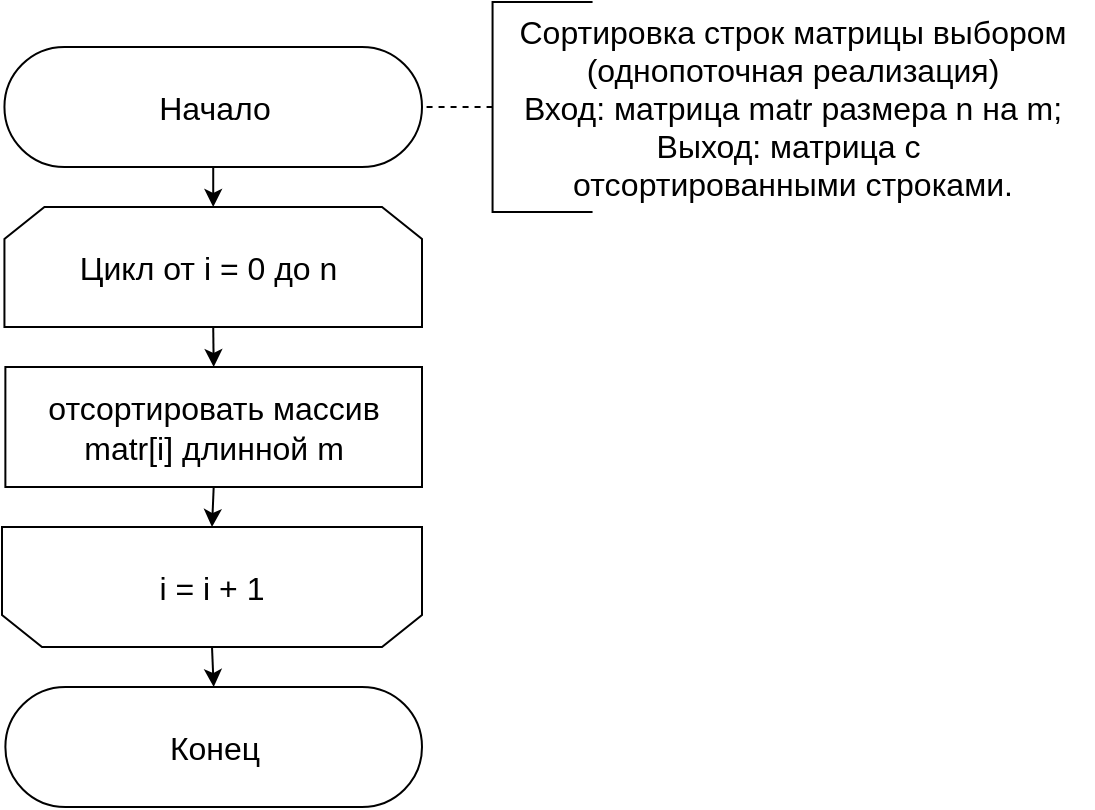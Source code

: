 <mxfile version="15.5.6" type="device" pages="3"><diagram id="1BZsGaYNGxzaJM48FV0Y" name="Page-1"><mxGraphModel dx="1538" dy="1090" grid="1" gridSize="10" guides="1" tooltips="1" connect="1" arrows="1" fold="1" page="1" pageScale="1" pageWidth="827" pageHeight="1169" math="0" shadow="0"><root><mxCell id="0"/><mxCell id="1" parent="0"/><mxCell id="XsMJbC20CVdfHy75tQVL-29" style="edgeStyle=orthogonalEdgeStyle;rounded=0;orthogonalLoop=1;jettySize=auto;html=1;exitX=0.5;exitY=0.5;exitDx=0;exitDy=30;exitPerimeter=0;entryX=0.5;entryY=0;entryDx=0;entryDy=0;" edge="1" parent="1" source="XsMJbC20CVdfHy75tQVL-2" target="XsMJbC20CVdfHy75tQVL-4"><mxGeometry relative="1" as="geometry"/></mxCell><mxCell id="XsMJbC20CVdfHy75tQVL-2" value="&lt;font style=&quot;font-size: 16px&quot;&gt;Начало&lt;/font&gt;" style="html=1;dashed=0;whitespace=wrap;shape=mxgraph.dfd.start" vertex="1" parent="1"><mxGeometry x="201.22" y="72.5" width="208.78" height="60" as="geometry"/></mxCell><mxCell id="XsMJbC20CVdfHy75tQVL-30" style="edgeStyle=orthogonalEdgeStyle;rounded=0;orthogonalLoop=1;jettySize=auto;html=1;exitX=0.5;exitY=1;exitDx=0;exitDy=0;entryX=0.5;entryY=0;entryDx=0;entryDy=0;" edge="1" parent="1" source="XsMJbC20CVdfHy75tQVL-4" target="XsMJbC20CVdfHy75tQVL-9"><mxGeometry relative="1" as="geometry"/></mxCell><mxCell id="XsMJbC20CVdfHy75tQVL-4" value="&lt;font style=&quot;font-size: 16px&quot;&gt;Цикл от i = 0 до n&amp;nbsp;&lt;/font&gt;" style="shape=loopLimit;whiteSpace=wrap;html=1;strokeWidth=1;" vertex="1" parent="1"><mxGeometry x="201.22" y="152.5" width="208.78" height="60" as="geometry"/></mxCell><mxCell id="XsMJbC20CVdfHy75tQVL-5" style="edgeStyle=orthogonalEdgeStyle;rounded=0;orthogonalLoop=1;jettySize=auto;html=1;exitX=0;exitY=0.5;exitDx=0;exitDy=0;exitPerimeter=0;entryX=1;entryY=0.5;entryDx=0;entryDy=0;entryPerimeter=0;dashed=1;endArrow=none;endFill=0;" edge="1" parent="1" source="XsMJbC20CVdfHy75tQVL-6" target="XsMJbC20CVdfHy75tQVL-2"><mxGeometry relative="1" as="geometry"/></mxCell><mxCell id="XsMJbC20CVdfHy75tQVL-6" value="" style="strokeWidth=1;html=1;shape=mxgraph.flowchart.annotation_1;align=left;pointerEvents=1;" vertex="1" parent="1"><mxGeometry x="445.28" y="50" width="50" height="105" as="geometry"/></mxCell><mxCell id="XsMJbC20CVdfHy75tQVL-7" value="&lt;div&gt;&lt;span style=&quot;font-size: 16px&quot;&gt;Сортировка строк матрицы выбором&lt;/span&gt;&lt;/div&gt;&lt;div&gt;&lt;span style=&quot;font-size: 16px&quot;&gt;(однопоточная реализация)&lt;/span&gt;&lt;/div&gt;&lt;font style=&quot;font-size: 16px&quot;&gt;&lt;div&gt;Вход: матрица matr размера n на m;&lt;/div&gt;&lt;div&gt;Выход: матрица с&amp;nbsp;&lt;/div&gt;&lt;div&gt;отсортированными строками.&lt;/div&gt;&lt;/font&gt;" style="text;html=1;align=center;verticalAlign=middle;resizable=0;points=[];autosize=1;strokeColor=none;fillColor=none;" vertex="1" parent="1"><mxGeometry x="445.28" y="62.5" width="300" height="80" as="geometry"/></mxCell><mxCell id="XsMJbC20CVdfHy75tQVL-31" style="edgeStyle=orthogonalEdgeStyle;rounded=0;orthogonalLoop=1;jettySize=auto;html=1;exitX=0.5;exitY=1;exitDx=0;exitDy=0;entryX=0.5;entryY=1;entryDx=0;entryDy=0;" edge="1" parent="1" source="XsMJbC20CVdfHy75tQVL-9" target="XsMJbC20CVdfHy75tQVL-27"><mxGeometry relative="1" as="geometry"/></mxCell><mxCell id="XsMJbC20CVdfHy75tQVL-9" value="&lt;font style=&quot;font-size: 16px&quot;&gt;отсортировать массив matr[i] длинной m&lt;br&gt;&lt;/font&gt;" style="rounded=0;whiteSpace=wrap;html=1;shadow=0;glass=0;sketch=0;strokeWidth=1;gradientColor=none;" vertex="1" parent="1"><mxGeometry x="201.69" y="232.5" width="208.31" height="60" as="geometry"/></mxCell><mxCell id="XsMJbC20CVdfHy75tQVL-32" style="edgeStyle=orthogonalEdgeStyle;rounded=0;orthogonalLoop=1;jettySize=auto;html=1;exitX=0.5;exitY=0;exitDx=0;exitDy=0;entryX=0.5;entryY=0.5;entryDx=0;entryDy=-30;entryPerimeter=0;" edge="1" parent="1" source="XsMJbC20CVdfHy75tQVL-27" target="XsMJbC20CVdfHy75tQVL-28"><mxGeometry relative="1" as="geometry"/></mxCell><mxCell id="XsMJbC20CVdfHy75tQVL-27" value="&lt;font style=&quot;font-size: 16px&quot;&gt;i = i + 1&lt;br&gt;&lt;/font&gt;" style="shape=loopLimit;whiteSpace=wrap;html=1;strokeWidth=1;direction=west;" vertex="1" parent="1"><mxGeometry x="200" y="312.5" width="210" height="60" as="geometry"/></mxCell><mxCell id="XsMJbC20CVdfHy75tQVL-28" value="&lt;font style=&quot;font-size: 16px&quot;&gt;Конец&lt;/font&gt;" style="html=1;dashed=0;whitespace=wrap;shape=mxgraph.dfd.start" vertex="1" parent="1"><mxGeometry x="201.69" y="392.5" width="208.31" height="60" as="geometry"/></mxCell></root></mxGraphModel></diagram><diagram id="c9NAMCnvsyoS6Fkl-BE1" name="Page-2"><mxGraphModel dx="1099" dy="779" grid="1" gridSize="10" guides="1" tooltips="1" connect="1" arrows="1" fold="1" page="1" pageScale="1" pageWidth="827" pageHeight="1169" math="0" shadow="0"><root><mxCell id="_izoKJ5eNKLNJLm2Ww2N-0"/><mxCell id="_izoKJ5eNKLNJLm2Ww2N-1" parent="_izoKJ5eNKLNJLm2Ww2N-0"/><mxCell id="_izoKJ5eNKLNJLm2Ww2N-2" style="edgeStyle=orthogonalEdgeStyle;rounded=0;orthogonalLoop=1;jettySize=auto;html=1;exitX=0.5;exitY=0.5;exitDx=0;exitDy=30;exitPerimeter=0;entryX=0.5;entryY=0;entryDx=0;entryDy=0;" edge="1" parent="_izoKJ5eNKLNJLm2Ww2N-1" source="_izoKJ5eNKLNJLm2Ww2N-3" target="_izoKJ5eNKLNJLm2Ww2N-5"><mxGeometry relative="1" as="geometry"/></mxCell><mxCell id="_izoKJ5eNKLNJLm2Ww2N-3" value="&lt;font style=&quot;font-size: 16px&quot;&gt;Начало&lt;/font&gt;" style="html=1;dashed=0;whitespace=wrap;shape=mxgraph.dfd.start" vertex="1" parent="_izoKJ5eNKLNJLm2Ww2N-1"><mxGeometry x="205.94" y="50" width="188.5" height="60" as="geometry"/></mxCell><mxCell id="_izoKJ5eNKLNJLm2Ww2N-4" style="edgeStyle=orthogonalEdgeStyle;rounded=0;orthogonalLoop=1;jettySize=auto;html=1;exitX=0.5;exitY=1;exitDx=0;exitDy=0;entryX=0.5;entryY=0;entryDx=0;entryDy=0;" edge="1" parent="_izoKJ5eNKLNJLm2Ww2N-1" source="_izoKJ5eNKLNJLm2Ww2N-5" target="_izoKJ5eNKLNJLm2Ww2N-10"><mxGeometry relative="1" as="geometry"><mxPoint x="300.19" y="250" as="targetPoint"/></mxGeometry></mxCell><mxCell id="_izoKJ5eNKLNJLm2Ww2N-5" value="&lt;font style=&quot;font-size: 16px&quot;&gt;Цикл от i = 0 до n - 1&lt;/font&gt;" style="shape=loopLimit;whiteSpace=wrap;html=1;strokeWidth=1;" vertex="1" parent="_izoKJ5eNKLNJLm2Ww2N-1"><mxGeometry x="204.72" y="150" width="190.94" height="60" as="geometry"/></mxCell><mxCell id="_izoKJ5eNKLNJLm2Ww2N-6" style="edgeStyle=orthogonalEdgeStyle;rounded=0;orthogonalLoop=1;jettySize=auto;html=1;exitX=0;exitY=0.5;exitDx=0;exitDy=0;exitPerimeter=0;entryX=1;entryY=0.5;entryDx=0;entryDy=0;entryPerimeter=0;dashed=1;endArrow=none;endFill=0;" edge="1" parent="_izoKJ5eNKLNJLm2Ww2N-1" source="_izoKJ5eNKLNJLm2Ww2N-7" target="_izoKJ5eNKLNJLm2Ww2N-3"><mxGeometry relative="1" as="geometry"/></mxCell><mxCell id="_izoKJ5eNKLNJLm2Ww2N-7" value="" style="strokeWidth=1;html=1;shape=mxgraph.flowchart.annotation_1;align=left;pointerEvents=1;" vertex="1" parent="_izoKJ5eNKLNJLm2Ww2N-1"><mxGeometry x="450" y="35" width="50" height="90" as="geometry"/></mxCell><mxCell id="_izoKJ5eNKLNJLm2Ww2N-8" value="&lt;div&gt;&lt;span style=&quot;font-size: 16px&quot;&gt;Сортировка выбором&lt;/span&gt;&lt;/div&gt;&lt;font style=&quot;font-size: 16px&quot;&gt;&lt;div&gt;Вход: массив arr размера n&lt;/div&gt;&lt;div&gt;Выход: отсортированный массив&lt;/div&gt;&lt;/font&gt;" style="text;html=1;align=center;verticalAlign=middle;resizable=0;points=[];autosize=1;strokeColor=none;fillColor=none;" vertex="1" parent="_izoKJ5eNKLNJLm2Ww2N-1"><mxGeometry x="450" y="50" width="270" height="50" as="geometry"/></mxCell><mxCell id="_izoKJ5eNKLNJLm2Ww2N-9" style="edgeStyle=orthogonalEdgeStyle;rounded=0;orthogonalLoop=1;jettySize=auto;html=1;exitX=0.5;exitY=1;exitDx=0;exitDy=0;entryX=0.5;entryY=0;entryDx=0;entryDy=0;" edge="1" parent="_izoKJ5eNKLNJLm2Ww2N-1" source="_izoKJ5eNKLNJLm2Ww2N-10" target="_izoKJ5eNKLNJLm2Ww2N-12"><mxGeometry relative="1" as="geometry"/></mxCell><mxCell id="_izoKJ5eNKLNJLm2Ww2N-10" value="&lt;font style=&quot;font-size: 16px&quot;&gt;min_j = i&lt;br&gt;&lt;/font&gt;" style="rounded=0;whiteSpace=wrap;html=1;shadow=0;glass=0;sketch=0;strokeWidth=1;gradientColor=none;" vertex="1" parent="_izoKJ5eNKLNJLm2Ww2N-1"><mxGeometry x="204.44" y="240" width="190" height="60" as="geometry"/></mxCell><mxCell id="_izoKJ5eNKLNJLm2Ww2N-11" style="edgeStyle=orthogonalEdgeStyle;rounded=0;orthogonalLoop=1;jettySize=auto;html=1;exitX=0.5;exitY=1;exitDx=0;exitDy=0;entryX=0.5;entryY=0;entryDx=0;entryDy=0;entryPerimeter=0;" edge="1" parent="_izoKJ5eNKLNJLm2Ww2N-1" source="_izoKJ5eNKLNJLm2Ww2N-12" target="_izoKJ5eNKLNJLm2Ww2N-15"><mxGeometry relative="1" as="geometry"/></mxCell><mxCell id="_izoKJ5eNKLNJLm2Ww2N-12" value="&lt;font style=&quot;font-size: 16px&quot;&gt;Цикл от j = i + 1 до n&lt;br&gt;&lt;/font&gt;" style="shape=loopLimit;whiteSpace=wrap;html=1;strokeWidth=1;" vertex="1" parent="_izoKJ5eNKLNJLm2Ww2N-1"><mxGeometry x="204.72" y="330" width="190.94" height="60" as="geometry"/></mxCell><mxCell id="_izoKJ5eNKLNJLm2Ww2N-13" style="edgeStyle=orthogonalEdgeStyle;rounded=0;orthogonalLoop=1;jettySize=auto;html=1;exitX=0.5;exitY=1;exitDx=0;exitDy=0;exitPerimeter=0;entryX=0.5;entryY=0;entryDx=0;entryDy=0;" edge="1" parent="_izoKJ5eNKLNJLm2Ww2N-1" source="_izoKJ5eNKLNJLm2Ww2N-15" target="_izoKJ5eNKLNJLm2Ww2N-17"><mxGeometry relative="1" as="geometry"/></mxCell><mxCell id="_izoKJ5eNKLNJLm2Ww2N-14" style="edgeStyle=orthogonalEdgeStyle;rounded=0;orthogonalLoop=1;jettySize=auto;html=1;exitX=1;exitY=0.5;exitDx=0;exitDy=0;exitPerimeter=0;endArrow=none;endFill=0;" edge="1" parent="_izoKJ5eNKLNJLm2Ww2N-1" source="_izoKJ5eNKLNJLm2Ww2N-15"><mxGeometry relative="1" as="geometry"><mxPoint x="300" y="620" as="targetPoint"/><Array as="points"><mxPoint x="440" y="460"/><mxPoint x="440" y="620"/></Array></mxGeometry></mxCell><mxCell id="_izoKJ5eNKLNJLm2Ww2N-15" value="&lt;font style=&quot;font-size: 16px&quot;&gt;arr[j] &amp;lt; arr[min_j]&lt;/font&gt;" style="strokeWidth=1;html=1;shape=mxgraph.flowchart.decision;whiteSpace=wrap;rounded=1;shadow=0;glass=0;sketch=0;gradientColor=none;" vertex="1" parent="_izoKJ5eNKLNJLm2Ww2N-1"><mxGeometry x="180" y="420" width="240" height="80" as="geometry"/></mxCell><mxCell id="_izoKJ5eNKLNJLm2Ww2N-16" style="edgeStyle=orthogonalEdgeStyle;rounded=0;orthogonalLoop=1;jettySize=auto;html=1;exitX=0.5;exitY=1;exitDx=0;exitDy=0;" edge="1" parent="_izoKJ5eNKLNJLm2Ww2N-1" source="_izoKJ5eNKLNJLm2Ww2N-17" target="_izoKJ5eNKLNJLm2Ww2N-20"><mxGeometry relative="1" as="geometry"/></mxCell><mxCell id="_izoKJ5eNKLNJLm2Ww2N-17" value="&lt;font style=&quot;font-size: 16px&quot;&gt;min_j = j&lt;br&gt;&lt;/font&gt;" style="rounded=0;whiteSpace=wrap;html=1;shadow=0;glass=0;sketch=0;strokeWidth=1;gradientColor=none;" vertex="1" parent="_izoKJ5eNKLNJLm2Ww2N-1"><mxGeometry x="204.44" y="540" width="190" height="60" as="geometry"/></mxCell><mxCell id="_izoKJ5eNKLNJLm2Ww2N-18" value="&lt;font style=&quot;font-size: 16px&quot;&gt;Да&lt;/font&gt;" style="text;html=1;align=center;verticalAlign=middle;resizable=0;points=[];autosize=1;strokeColor=none;fillColor=none;" vertex="1" parent="_izoKJ5eNKLNJLm2Ww2N-1"><mxGeometry x="305.94" y="510" width="40" height="20" as="geometry"/></mxCell><mxCell id="_izoKJ5eNKLNJLm2Ww2N-19" style="edgeStyle=orthogonalEdgeStyle;rounded=0;orthogonalLoop=1;jettySize=auto;html=1;exitX=0.5;exitY=0;exitDx=0;exitDy=0;entryX=0.5;entryY=0;entryDx=0;entryDy=0;entryPerimeter=0;endArrow=classic;endFill=1;" edge="1" parent="_izoKJ5eNKLNJLm2Ww2N-1" source="_izoKJ5eNKLNJLm2Ww2N-20" target="_izoKJ5eNKLNJLm2Ww2N-23"><mxGeometry relative="1" as="geometry"/></mxCell><mxCell id="_izoKJ5eNKLNJLm2Ww2N-20" value="&lt;font style=&quot;font-size: 16px&quot;&gt;j = j + 1&lt;br&gt;&lt;/font&gt;" style="shape=loopLimit;whiteSpace=wrap;html=1;strokeWidth=1;direction=west;" vertex="1" parent="_izoKJ5eNKLNJLm2Ww2N-1"><mxGeometry x="203.5" y="650" width="190.94" height="60" as="geometry"/></mxCell><mxCell id="_izoKJ5eNKLNJLm2Ww2N-21" style="edgeStyle=orthogonalEdgeStyle;rounded=0;orthogonalLoop=1;jettySize=auto;html=1;exitX=0.5;exitY=1;exitDx=0;exitDy=0;exitPerimeter=0;entryX=0.5;entryY=0;entryDx=0;entryDy=0;" edge="1" parent="_izoKJ5eNKLNJLm2Ww2N-1" source="_izoKJ5eNKLNJLm2Ww2N-23" target="_izoKJ5eNKLNJLm2Ww2N-25"><mxGeometry relative="1" as="geometry"/></mxCell><mxCell id="_izoKJ5eNKLNJLm2Ww2N-22" style="edgeStyle=orthogonalEdgeStyle;rounded=0;orthogonalLoop=1;jettySize=auto;html=1;exitX=1;exitY=0.5;exitDx=0;exitDy=0;exitPerimeter=0;endArrow=none;endFill=0;" edge="1" parent="_izoKJ5eNKLNJLm2Ww2N-1" source="_izoKJ5eNKLNJLm2Ww2N-23"><mxGeometry relative="1" as="geometry"><mxPoint x="300" y="930" as="targetPoint"/><Array as="points"><mxPoint x="440" y="770"/><mxPoint x="440" y="930"/></Array></mxGeometry></mxCell><mxCell id="_izoKJ5eNKLNJLm2Ww2N-23" value="&lt;font style=&quot;font-size: 16px&quot;&gt;min_j != i&lt;/font&gt;" style="strokeWidth=1;html=1;shape=mxgraph.flowchart.decision;whiteSpace=wrap;rounded=1;shadow=0;glass=0;sketch=0;gradientColor=none;" vertex="1" parent="_izoKJ5eNKLNJLm2Ww2N-1"><mxGeometry x="180" y="730" width="240" height="80" as="geometry"/></mxCell><mxCell id="_izoKJ5eNKLNJLm2Ww2N-24" style="edgeStyle=orthogonalEdgeStyle;rounded=0;orthogonalLoop=1;jettySize=auto;html=1;exitX=0.5;exitY=1;exitDx=0;exitDy=0;" edge="1" parent="_izoKJ5eNKLNJLm2Ww2N-1" source="_izoKJ5eNKLNJLm2Ww2N-25" target="_izoKJ5eNKLNJLm2Ww2N-28"><mxGeometry relative="1" as="geometry"/></mxCell><mxCell id="_izoKJ5eNKLNJLm2Ww2N-25" value="&lt;font style=&quot;font-size: 16px&quot;&gt;Обмен местами&lt;br&gt;arr[i] и arr[min_j]&lt;br&gt;&lt;/font&gt;" style="rounded=0;whiteSpace=wrap;html=1;shadow=0;glass=0;sketch=0;strokeWidth=1;gradientColor=none;" vertex="1" parent="_izoKJ5eNKLNJLm2Ww2N-1"><mxGeometry x="204.44" y="850" width="190" height="60" as="geometry"/></mxCell><mxCell id="_izoKJ5eNKLNJLm2Ww2N-26" value="&lt;font style=&quot;font-size: 16px&quot;&gt;Да&lt;/font&gt;" style="text;html=1;align=center;verticalAlign=middle;resizable=0;points=[];autosize=1;strokeColor=none;fillColor=none;" vertex="1" parent="_izoKJ5eNKLNJLm2Ww2N-1"><mxGeometry x="305.94" y="820" width="40" height="20" as="geometry"/></mxCell><mxCell id="_izoKJ5eNKLNJLm2Ww2N-27" style="edgeStyle=orthogonalEdgeStyle;rounded=0;orthogonalLoop=1;jettySize=auto;html=1;exitX=0.5;exitY=0;exitDx=0;exitDy=0;entryX=0.5;entryY=0.5;entryDx=0;entryDy=-30.0;entryPerimeter=0;endArrow=classic;endFill=1;" edge="1" parent="_izoKJ5eNKLNJLm2Ww2N-1" source="_izoKJ5eNKLNJLm2Ww2N-28" target="_izoKJ5eNKLNJLm2Ww2N-29"><mxGeometry relative="1" as="geometry"/></mxCell><mxCell id="_izoKJ5eNKLNJLm2Ww2N-28" value="&lt;font style=&quot;font-size: 16px&quot;&gt;i = i + 1&lt;br&gt;&lt;/font&gt;" style="shape=loopLimit;whiteSpace=wrap;html=1;strokeWidth=1;direction=west;" vertex="1" parent="_izoKJ5eNKLNJLm2Ww2N-1"><mxGeometry x="203.5" y="960" width="190.94" height="60" as="geometry"/></mxCell><mxCell id="_izoKJ5eNKLNJLm2Ww2N-29" value="&lt;font style=&quot;font-size: 16px&quot;&gt;Конец&lt;/font&gt;" style="html=1;dashed=0;whitespace=wrap;shape=mxgraph.dfd.start" vertex="1" parent="_izoKJ5eNKLNJLm2Ww2N-1"><mxGeometry x="204.72" y="1050" width="188.5" height="60" as="geometry"/></mxCell></root></mxGraphModel></diagram><diagram id="OwIhJ3Mje3O2S4OUDpp_" name="Page-3"><mxGraphModel dx="1538" dy="1090" grid="1" gridSize="10" guides="1" tooltips="1" connect="1" arrows="1" fold="1" page="1" pageScale="1" pageWidth="827" pageHeight="1169" math="0" shadow="0"><root><mxCell id="qNDCOLac8oqvWd_N7nMp-0"/><mxCell id="qNDCOLac8oqvWd_N7nMp-1" parent="qNDCOLac8oqvWd_N7nMp-0"/><mxCell id="G0FhQpAskH0fnxHV085T-0" style="edgeStyle=orthogonalEdgeStyle;rounded=0;orthogonalLoop=1;jettySize=auto;html=1;exitX=0.5;exitY=0.5;exitDx=0;exitDy=30;exitPerimeter=0;entryX=0.5;entryY=0;entryDx=0;entryDy=0;" edge="1" parent="qNDCOLac8oqvWd_N7nMp-1" source="G0FhQpAskH0fnxHV085T-1" target="G0FhQpAskH0fnxHV085T-13"><mxGeometry relative="1" as="geometry"/></mxCell><mxCell id="G0FhQpAskH0fnxHV085T-1" value="&lt;font style=&quot;font-size: 16px&quot;&gt;Начало&lt;/font&gt;" style="html=1;dashed=0;whitespace=wrap;shape=mxgraph.dfd.start" vertex="1" parent="qNDCOLac8oqvWd_N7nMp-1"><mxGeometry x="23.3" y="42.5" width="208.78" height="60" as="geometry"/></mxCell><mxCell id="G0FhQpAskH0fnxHV085T-2" style="edgeStyle=orthogonalEdgeStyle;rounded=0;orthogonalLoop=1;jettySize=auto;html=1;exitX=0.5;exitY=1;exitDx=0;exitDy=0;entryX=0.5;entryY=0;entryDx=0;entryDy=0;" edge="1" parent="qNDCOLac8oqvWd_N7nMp-1" source="G0FhQpAskH0fnxHV085T-3" target="G0FhQpAskH0fnxHV085T-8"><mxGeometry relative="1" as="geometry"/></mxCell><mxCell id="G0FhQpAskH0fnxHV085T-3" value="&lt;span style=&quot;font-size: 16px&quot;&gt;Цикл от i = 0 до&amp;nbsp;threads_count &amp;nbsp;&lt;/span&gt;" style="shape=loopLimit;whiteSpace=wrap;html=1;strokeWidth=1;" vertex="1" parent="qNDCOLac8oqvWd_N7nMp-1"><mxGeometry x="21.22" y="460" width="210.86" height="60" as="geometry"/></mxCell><mxCell id="G0FhQpAskH0fnxHV085T-4" style="edgeStyle=orthogonalEdgeStyle;rounded=0;orthogonalLoop=1;jettySize=auto;html=1;exitX=0;exitY=0.5;exitDx=0;exitDy=0;exitPerimeter=0;entryX=1;entryY=0.5;entryDx=0;entryDy=0;entryPerimeter=0;dashed=1;endArrow=none;endFill=0;" edge="1" parent="qNDCOLac8oqvWd_N7nMp-1" source="G0FhQpAskH0fnxHV085T-5" target="G0FhQpAskH0fnxHV085T-1"><mxGeometry relative="1" as="geometry"/></mxCell><mxCell id="G0FhQpAskH0fnxHV085T-5" value="" style="strokeWidth=1;html=1;shape=mxgraph.flowchart.annotation_1;align=left;pointerEvents=1;" vertex="1" parent="qNDCOLac8oqvWd_N7nMp-1"><mxGeometry x="267.36" y="20" width="50" height="105" as="geometry"/></mxCell><mxCell id="G0FhQpAskH0fnxHV085T-6" value="&lt;div&gt;&lt;span style=&quot;font-size: 16px&quot;&gt;Сортировка строк матрицы выбором&lt;/span&gt;&lt;/div&gt;&lt;div&gt;&lt;span style=&quot;font-size: 16px&quot;&gt;(многопоточная реализация)&lt;/span&gt;&lt;/div&gt;&lt;font style=&quot;font-size: 16px&quot;&gt;&lt;div&gt;Вход: матрица matr размера n на m;&lt;/div&gt;&lt;div&gt;Выход: матрица с&amp;nbsp;&lt;/div&gt;&lt;div&gt;отсортированными строками.&lt;/div&gt;&lt;/font&gt;" style="text;html=1;align=center;verticalAlign=middle;resizable=0;points=[];autosize=1;strokeColor=none;fillColor=none;" vertex="1" parent="qNDCOLac8oqvWd_N7nMp-1"><mxGeometry x="267.36" y="32.5" width="300" height="80" as="geometry"/></mxCell><mxCell id="G0FhQpAskH0fnxHV085T-7" style="edgeStyle=orthogonalEdgeStyle;rounded=0;orthogonalLoop=1;jettySize=auto;html=1;exitX=0.5;exitY=1;exitDx=0;exitDy=0;entryX=0.5;entryY=1;entryDx=0;entryDy=0;" edge="1" parent="qNDCOLac8oqvWd_N7nMp-1" source="G0FhQpAskH0fnxHV085T-8" target="G0FhQpAskH0fnxHV085T-10"><mxGeometry relative="1" as="geometry"/></mxCell><mxCell id="G0FhQpAskH0fnxHV085T-8" value="&lt;font style=&quot;font-size: 16px&quot;&gt;Начать выполнение выделенной задачи потоком&amp;nbsp;threads[i]&amp;nbsp;&lt;br&gt;&lt;/font&gt;" style="rounded=0;whiteSpace=wrap;html=1;shadow=0;glass=0;sketch=0;strokeWidth=1;gradientColor=none;" vertex="1" parent="qNDCOLac8oqvWd_N7nMp-1"><mxGeometry x="20.0" y="540" width="210.39" height="60" as="geometry"/></mxCell><mxCell id="G0FhQpAskH0fnxHV085T-9" style="edgeStyle=orthogonalEdgeStyle;rounded=0;orthogonalLoop=1;jettySize=auto;html=1;exitX=0.5;exitY=0;exitDx=0;exitDy=0;entryX=0.5;entryY=0.5;entryDx=0;entryDy=-30;entryPerimeter=0;" edge="1" parent="qNDCOLac8oqvWd_N7nMp-1" source="G0FhQpAskH0fnxHV085T-10" target="G0FhQpAskH0fnxHV085T-11"><mxGeometry relative="1" as="geometry"/></mxCell><mxCell id="G0FhQpAskH0fnxHV085T-10" value="&lt;font style=&quot;font-size: 16px&quot;&gt;i = i + 1&lt;br&gt;&lt;/font&gt;" style="shape=loopLimit;whiteSpace=wrap;html=1;strokeWidth=1;direction=west;" vertex="1" parent="qNDCOLac8oqvWd_N7nMp-1"><mxGeometry x="21.22" y="630" width="212.08" height="60" as="geometry"/></mxCell><mxCell id="G0FhQpAskH0fnxHV085T-11" value="&lt;font style=&quot;font-size: 16px&quot;&gt;Конец&lt;/font&gt;" style="html=1;dashed=0;whitespace=wrap;shape=mxgraph.dfd.start" vertex="1" parent="qNDCOLac8oqvWd_N7nMp-1"><mxGeometry x="21.69" y="720" width="210.39" height="60" as="geometry"/></mxCell><mxCell id="G0FhQpAskH0fnxHV085T-12" style="edgeStyle=orthogonalEdgeStyle;rounded=0;orthogonalLoop=1;jettySize=auto;html=1;exitX=0.5;exitY=1;exitDx=0;exitDy=0;entryX=0.5;entryY=0;entryDx=0;entryDy=0;" edge="1" parent="qNDCOLac8oqvWd_N7nMp-1" source="G0FhQpAskH0fnxHV085T-13" target="G0FhQpAskH0fnxHV085T-15"><mxGeometry relative="1" as="geometry"/></mxCell><mxCell id="G0FhQpAskH0fnxHV085T-13" value="&lt;font style=&quot;font-size: 16px&quot;&gt;создание массива потоков threads длиной&lt;br&gt;threads_count&amp;nbsp;&lt;br&gt;&lt;/font&gt;" style="rounded=0;whiteSpace=wrap;html=1;shadow=0;glass=0;sketch=0;strokeWidth=1;gradientColor=none;" vertex="1" parent="qNDCOLac8oqvWd_N7nMp-1"><mxGeometry x="21.08" y="125" width="211" height="60" as="geometry"/></mxCell><mxCell id="G0FhQpAskH0fnxHV085T-14" style="edgeStyle=orthogonalEdgeStyle;rounded=0;orthogonalLoop=1;jettySize=auto;html=1;exitX=0.5;exitY=1;exitDx=0;exitDy=0;entryX=0.5;entryY=0;entryDx=0;entryDy=0;" edge="1" parent="qNDCOLac8oqvWd_N7nMp-1" source="G0FhQpAskH0fnxHV085T-15" target="G0FhQpAskH0fnxHV085T-17"><mxGeometry relative="1" as="geometry"/></mxCell><mxCell id="G0FhQpAskH0fnxHV085T-15" value="&lt;font style=&quot;font-size: 16px&quot;&gt;Цикл от i = 0 до&amp;nbsp;threads_count&amp;nbsp;&amp;nbsp;&lt;/font&gt;" style="shape=loopLimit;whiteSpace=wrap;html=1;strokeWidth=1;" vertex="1" parent="qNDCOLac8oqvWd_N7nMp-1"><mxGeometry x="21.22" y="212.5" width="210.86" height="60" as="geometry"/></mxCell><mxCell id="G0FhQpAskH0fnxHV085T-16" style="edgeStyle=orthogonalEdgeStyle;rounded=0;orthogonalLoop=1;jettySize=auto;html=1;exitX=0.5;exitY=1;exitDx=0;exitDy=0;entryX=0.5;entryY=1;entryDx=0;entryDy=0;" edge="1" parent="qNDCOLac8oqvWd_N7nMp-1" source="G0FhQpAskH0fnxHV085T-17" target="G0FhQpAskH0fnxHV085T-19"><mxGeometry relative="1" as="geometry"/></mxCell><mxCell id="G0FhQpAskH0fnxHV085T-17" value="&lt;font style=&quot;font-size: 16px&quot;&gt;Выделить потоку&amp;nbsp;threads[i]&lt;br&gt;часть&amp;nbsp;матрицы, которую нужно отсортировать&lt;br&gt;&lt;/font&gt;" style="rounded=0;whiteSpace=wrap;html=1;shadow=0;glass=0;sketch=0;strokeWidth=1;gradientColor=none;" vertex="1" parent="qNDCOLac8oqvWd_N7nMp-1"><mxGeometry x="21.69" y="292.5" width="210.39" height="60" as="geometry"/></mxCell><mxCell id="G0FhQpAskH0fnxHV085T-18" style="edgeStyle=orthogonalEdgeStyle;rounded=0;orthogonalLoop=1;jettySize=auto;html=1;exitX=0.5;exitY=0;exitDx=0;exitDy=0;entryX=0.5;entryY=0;entryDx=0;entryDy=0;" edge="1" parent="qNDCOLac8oqvWd_N7nMp-1" source="G0FhQpAskH0fnxHV085T-19" target="G0FhQpAskH0fnxHV085T-3"><mxGeometry relative="1" as="geometry"/></mxCell><mxCell id="G0FhQpAskH0fnxHV085T-19" value="&lt;font style=&quot;font-size: 16px&quot;&gt;i = i + 1&lt;br&gt;&lt;/font&gt;" style="shape=loopLimit;whiteSpace=wrap;html=1;strokeWidth=1;direction=west;" vertex="1" parent="qNDCOLac8oqvWd_N7nMp-1"><mxGeometry x="20.0" y="372.5" width="212.08" height="60" as="geometry"/></mxCell><mxCell id="xfckPbdK8JiOnFccB5gM-2" style="edgeStyle=orthogonalEdgeStyle;rounded=0;orthogonalLoop=1;jettySize=auto;html=1;exitX=0.5;exitY=0.5;exitDx=0;exitDy=30;exitPerimeter=0;" edge="1" parent="qNDCOLac8oqvWd_N7nMp-1" source="7ovWlu4I86MhRTnFjSAb-1" target="7ovWlu4I86MhRTnFjSAb-8"><mxGeometry relative="1" as="geometry"/></mxCell><mxCell id="7ovWlu4I86MhRTnFjSAb-1" value="&lt;font style=&quot;font-size: 16px&quot;&gt;Начало&lt;/font&gt;" style="html=1;dashed=0;whitespace=wrap;shape=mxgraph.dfd.start" vertex="1" parent="qNDCOLac8oqvWd_N7nMp-1"><mxGeometry x="275.61" y="546.25" width="208.78" height="60" as="geometry"/></mxCell><mxCell id="7ovWlu4I86MhRTnFjSAb-2" style="edgeStyle=orthogonalEdgeStyle;rounded=0;orthogonalLoop=1;jettySize=auto;html=1;exitX=0;exitY=0.5;exitDx=0;exitDy=0;exitPerimeter=0;entryX=1;entryY=0.5;entryDx=0;entryDy=0;entryPerimeter=0;dashed=1;endArrow=none;endFill=0;" edge="1" parent="qNDCOLac8oqvWd_N7nMp-1" source="7ovWlu4I86MhRTnFjSAb-3" target="7ovWlu4I86MhRTnFjSAb-1"><mxGeometry relative="1" as="geometry"/></mxCell><mxCell id="7ovWlu4I86MhRTnFjSAb-3" value="" style="strokeWidth=1;html=1;shape=mxgraph.flowchart.annotation_1;align=left;pointerEvents=1;" vertex="1" parent="qNDCOLac8oqvWd_N7nMp-1"><mxGeometry x="519.67" y="490" width="50" height="167.5" as="geometry"/></mxCell><mxCell id="7ovWlu4I86MhRTnFjSAb-4" value="&lt;div&gt;&lt;span style=&quot;font-size: 16px&quot;&gt;Сортировка строк части матрицы&amp;nbsp;&lt;/span&gt;&lt;/div&gt;&lt;div&gt;&lt;span style=&quot;font-size: 16px&quot;&gt;одним потоком&lt;/span&gt;&lt;/div&gt;&lt;font style=&quot;font-size: 16px&quot;&gt;&lt;div&gt;Вход: матрица matr размера n на m,&amp;nbsp;&lt;/div&gt;&lt;div&gt;номер потока numb_thread,&amp;nbsp;&lt;/div&gt;&lt;div&gt;кол-во потоков threads_count&lt;/div&gt;&lt;div&gt;Выход: часть матрица с&amp;nbsp;&lt;/div&gt;&lt;div&gt;отсортированными строками.&lt;/div&gt;&lt;/font&gt;" style="text;html=1;align=center;verticalAlign=middle;resizable=0;points=[];autosize=1;strokeColor=none;fillColor=none;" vertex="1" parent="qNDCOLac8oqvWd_N7nMp-1"><mxGeometry x="519.67" y="518.75" width="290" height="110" as="geometry"/></mxCell><mxCell id="xfckPbdK8JiOnFccB5gM-3" style="edgeStyle=orthogonalEdgeStyle;rounded=0;orthogonalLoop=1;jettySize=auto;html=1;exitX=0.5;exitY=1;exitDx=0;exitDy=0;entryX=0.5;entryY=0;entryDx=0;entryDy=0;entryPerimeter=0;" edge="1" parent="qNDCOLac8oqvWd_N7nMp-1" source="7ovWlu4I86MhRTnFjSAb-8" target="Y4quhUfuhkvY-SQlQ2Yk-0"><mxGeometry relative="1" as="geometry"/></mxCell><mxCell id="7ovWlu4I86MhRTnFjSAb-8" value="&lt;font style=&quot;font-size: 16px&quot;&gt;Цикл от i = 0 до n &amp;nbsp;&lt;/font&gt;" style="shape=loopLimit;whiteSpace=wrap;html=1;strokeWidth=1;" vertex="1" parent="qNDCOLac8oqvWd_N7nMp-1"><mxGeometry x="274.57" y="633.75" width="210.86" height="60" as="geometry"/></mxCell><mxCell id="xfckPbdK8JiOnFccB5gM-7" style="edgeStyle=orthogonalEdgeStyle;rounded=0;orthogonalLoop=1;jettySize=auto;html=1;exitX=0.5;exitY=1;exitDx=0;exitDy=0;entryX=0.5;entryY=1;entryDx=0;entryDy=0;fontSize=16;" edge="1" parent="qNDCOLac8oqvWd_N7nMp-1" source="7ovWlu4I86MhRTnFjSAb-10" target="7ovWlu4I86MhRTnFjSAb-12"><mxGeometry relative="1" as="geometry"><Array as="points"><mxPoint x="379.31" y="971.25"/></Array></mxGeometry></mxCell><mxCell id="7ovWlu4I86MhRTnFjSAb-10" value="&lt;font style=&quot;font-size: 16px&quot;&gt;отсортировать массив matr[i] длинной m&lt;br&gt;&lt;/font&gt;" style="rounded=0;whiteSpace=wrap;html=1;shadow=0;glass=0;sketch=0;strokeWidth=1;gradientColor=none;" vertex="1" parent="qNDCOLac8oqvWd_N7nMp-1"><mxGeometry x="274.0" y="851.25" width="210.39" height="60" as="geometry"/></mxCell><mxCell id="xfckPbdK8JiOnFccB5gM-1" style="edgeStyle=orthogonalEdgeStyle;rounded=0;orthogonalLoop=1;jettySize=auto;html=1;exitX=0.5;exitY=0;exitDx=0;exitDy=0;" edge="1" parent="qNDCOLac8oqvWd_N7nMp-1" source="7ovWlu4I86MhRTnFjSAb-12" target="xfckPbdK8JiOnFccB5gM-0"><mxGeometry relative="1" as="geometry"/></mxCell><mxCell id="7ovWlu4I86MhRTnFjSAb-12" value="&lt;font style=&quot;font-size: 16px&quot;&gt;i = i + 1&lt;br&gt;&lt;/font&gt;" style="shape=loopLimit;whiteSpace=wrap;html=1;strokeWidth=1;direction=west;" vertex="1" parent="qNDCOLac8oqvWd_N7nMp-1"><mxGeometry x="272.31" y="971.25" width="212.08" height="60" as="geometry"/></mxCell><mxCell id="xfckPbdK8JiOnFccB5gM-5" style="edgeStyle=orthogonalEdgeStyle;rounded=0;orthogonalLoop=1;jettySize=auto;html=1;exitX=0.5;exitY=1;exitDx=0;exitDy=0;exitPerimeter=0;entryX=0.5;entryY=0;entryDx=0;entryDy=0;" edge="1" parent="qNDCOLac8oqvWd_N7nMp-1" source="Y4quhUfuhkvY-SQlQ2Yk-0" target="7ovWlu4I86MhRTnFjSAb-10"><mxGeometry relative="1" as="geometry"/></mxCell><mxCell id="xfckPbdK8JiOnFccB5gM-9" style="edgeStyle=orthogonalEdgeStyle;rounded=0;orthogonalLoop=1;jettySize=auto;html=1;exitX=1;exitY=0.5;exitDx=0;exitDy=0;exitPerimeter=0;fontSize=16;endArrow=none;endFill=0;" edge="1" parent="qNDCOLac8oqvWd_N7nMp-1" source="Y4quhUfuhkvY-SQlQ2Yk-0"><mxGeometry relative="1" as="geometry"><mxPoint x="380.31" y="941.25" as="targetPoint"/><Array as="points"><mxPoint x="520.31" y="761.25"/><mxPoint x="520.31" y="941.25"/></Array></mxGeometry></mxCell><mxCell id="Y4quhUfuhkvY-SQlQ2Yk-0" value="&lt;font size=&quot;3&quot;&gt;&amp;nbsp;i mod&amp;nbsp;&lt;/font&gt;&lt;span style=&quot;font-size: 16px&quot;&gt;threads_count&lt;br&gt;==&amp;nbsp;&lt;/span&gt;&lt;span style=&quot;font-size: 16px&quot;&gt;numb_thread&lt;/span&gt;&lt;span style=&quot;font-size: 16px&quot;&gt;&lt;br&gt;&lt;/span&gt;" style="strokeWidth=1;html=1;shape=mxgraph.flowchart.decision;whiteSpace=wrap;rounded=1;shadow=0;glass=0;sketch=0;gradientColor=none;" vertex="1" parent="qNDCOLac8oqvWd_N7nMp-1"><mxGeometry x="260" y="721.25" width="240" height="80" as="geometry"/></mxCell><mxCell id="xfckPbdK8JiOnFccB5gM-0" value="&lt;font style=&quot;font-size: 16px&quot;&gt;Конец&lt;/font&gt;" style="html=1;dashed=0;whitespace=wrap;shape=mxgraph.dfd.start" vertex="1" parent="qNDCOLac8oqvWd_N7nMp-1"><mxGeometry x="274.0" y="1061.25" width="210.39" height="60" as="geometry"/></mxCell><mxCell id="xfckPbdK8JiOnFccB5gM-6" value="&lt;font style=&quot;font-size: 16px&quot;&gt;Да&lt;/font&gt;" style="text;html=1;align=center;verticalAlign=middle;resizable=0;points=[];autosize=1;strokeColor=none;fillColor=none;" vertex="1" parent="qNDCOLac8oqvWd_N7nMp-1"><mxGeometry x="386.31" y="811.25" width="40" height="20" as="geometry"/></mxCell></root></mxGraphModel></diagram></mxfile>